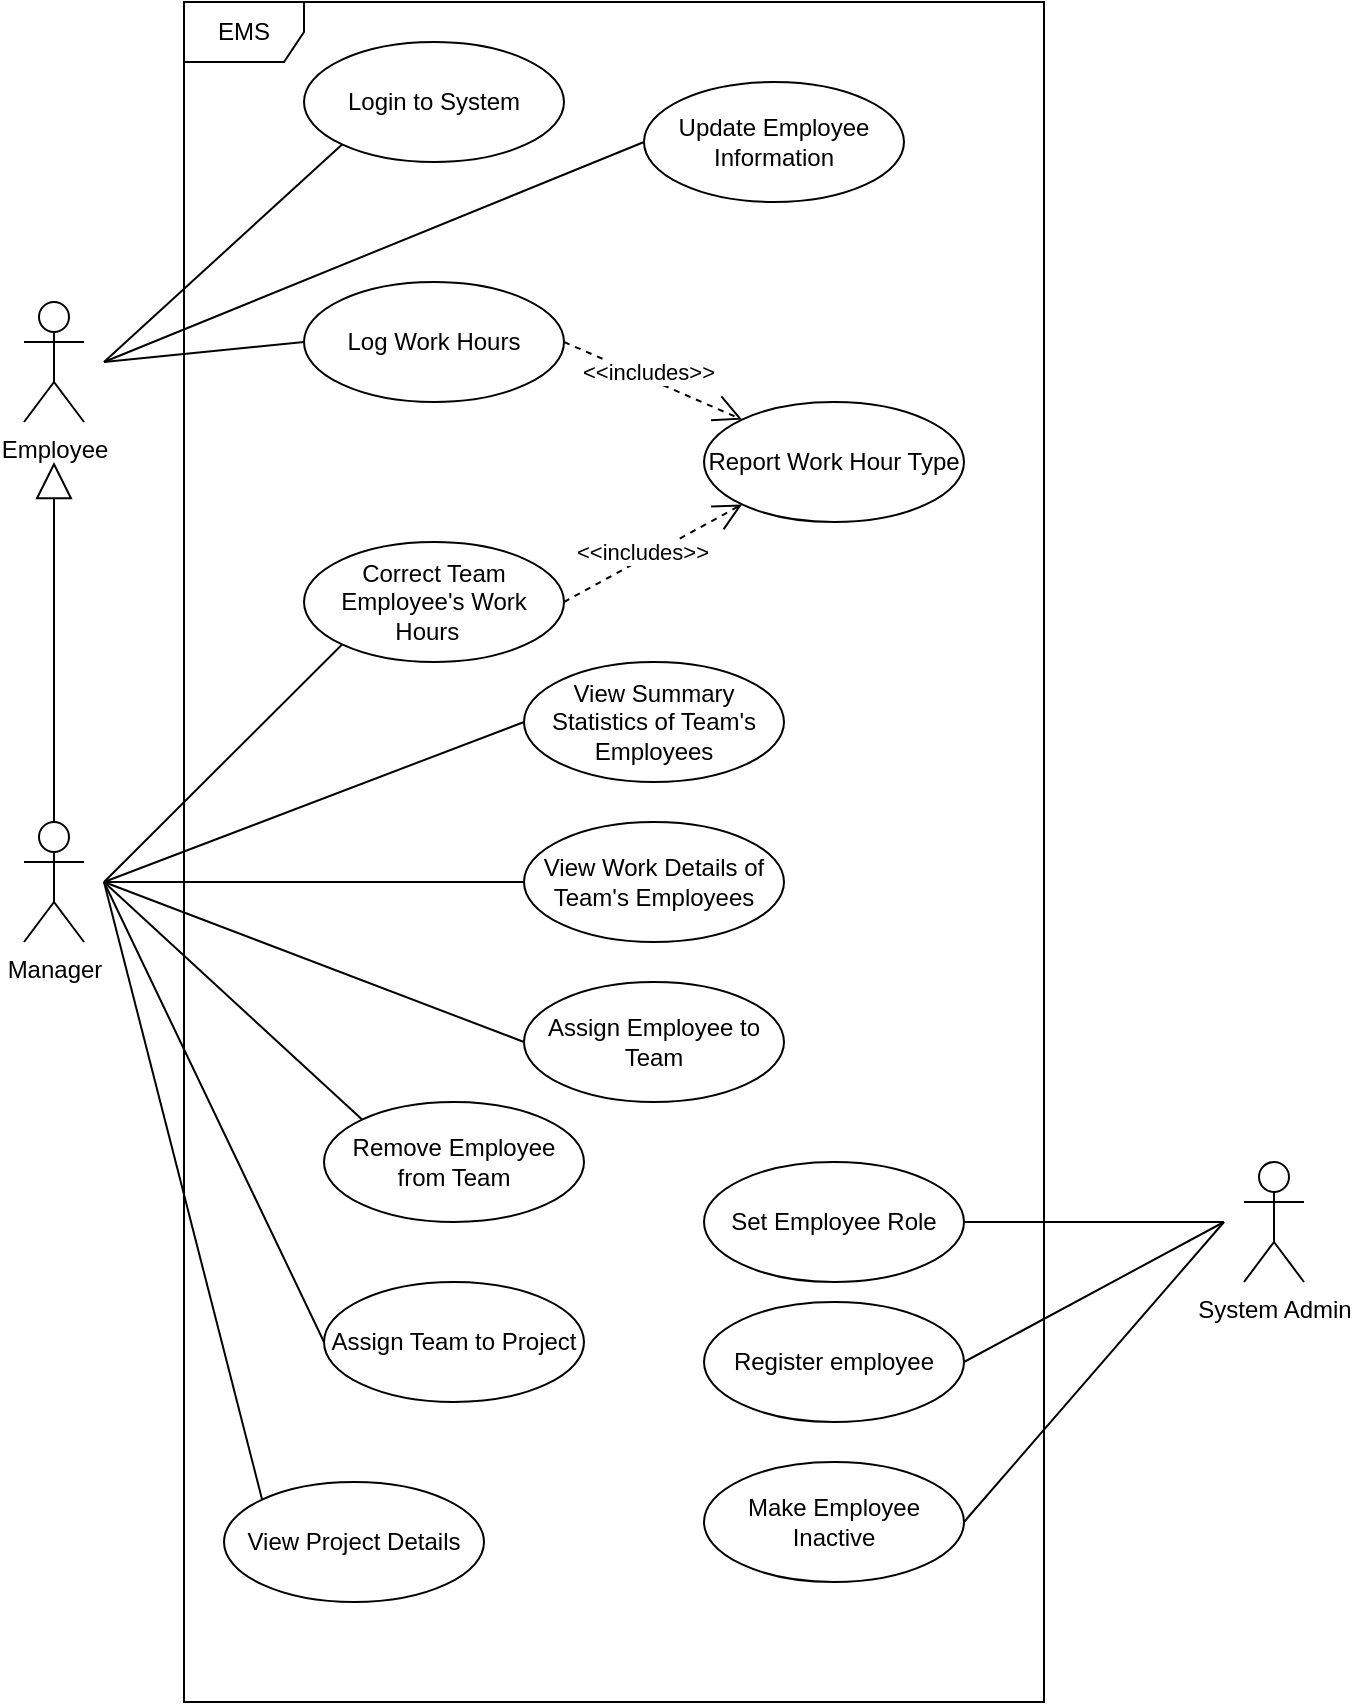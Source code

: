 <mxfile version="20.5.1" type="device"><diagram id="zbnNdGW0LnisHM2MWogb" name="Page-1"><mxGraphModel dx="1422" dy="794" grid="1" gridSize="10" guides="1" tooltips="1" connect="1" arrows="1" fold="1" page="1" pageScale="1" pageWidth="850" pageHeight="1100" math="0" shadow="0"><root><mxCell id="0"/><mxCell id="1" parent="0"/><mxCell id="LAaBeZp6N3uQLCw5bnu8-38" value="EMS" style="shape=umlFrame;whiteSpace=wrap;html=1;" vertex="1" parent="1"><mxGeometry x="290" y="20" width="430" height="850" as="geometry"/></mxCell><mxCell id="LAaBeZp6N3uQLCw5bnu8-1" value="Employee" style="shape=umlActor;verticalLabelPosition=bottom;verticalAlign=top;html=1;outlineConnect=0;" vertex="1" parent="1"><mxGeometry x="210" y="170" width="30" height="60" as="geometry"/></mxCell><mxCell id="LAaBeZp6N3uQLCw5bnu8-2" value="Manager" style="shape=umlActor;verticalLabelPosition=bottom;verticalAlign=top;html=1;outlineConnect=0;" vertex="1" parent="1"><mxGeometry x="210" y="430" width="30" height="60" as="geometry"/></mxCell><mxCell id="LAaBeZp6N3uQLCw5bnu8-3" value="System Admin" style="shape=umlActor;verticalLabelPosition=bottom;verticalAlign=top;html=1;outlineConnect=0;" vertex="1" parent="1"><mxGeometry x="820" y="600" width="30" height="60" as="geometry"/></mxCell><mxCell id="LAaBeZp6N3uQLCw5bnu8-5" value="Register employee" style="ellipse;whiteSpace=wrap;html=1;" vertex="1" parent="1"><mxGeometry x="550" y="670" width="130" height="60" as="geometry"/></mxCell><mxCell id="LAaBeZp6N3uQLCw5bnu8-6" value="" style="endArrow=block;endSize=16;endFill=0;html=1;rounded=0;exitX=0.5;exitY=0;exitDx=0;exitDy=0;exitPerimeter=0;" edge="1" parent="1" source="LAaBeZp6N3uQLCw5bnu8-2"><mxGeometry width="160" relative="1" as="geometry"><mxPoint x="310" y="410" as="sourcePoint"/><mxPoint x="225" y="250" as="targetPoint"/></mxGeometry></mxCell><mxCell id="LAaBeZp6N3uQLCw5bnu8-9" value="" style="endArrow=none;html=1;rounded=0;exitX=1;exitY=0.5;exitDx=0;exitDy=0;" edge="1" parent="1" source="LAaBeZp6N3uQLCw5bnu8-5"><mxGeometry width="50" height="50" relative="1" as="geometry"><mxPoint x="730" y="700" as="sourcePoint"/><mxPoint x="810" y="630" as="targetPoint"/></mxGeometry></mxCell><mxCell id="LAaBeZp6N3uQLCw5bnu8-10" value="Set Employee Role" style="ellipse;whiteSpace=wrap;html=1;" vertex="1" parent="1"><mxGeometry x="550" y="600" width="130" height="60" as="geometry"/></mxCell><mxCell id="LAaBeZp6N3uQLCw5bnu8-11" value="" style="endArrow=none;html=1;rounded=0;exitX=1;exitY=0.5;exitDx=0;exitDy=0;" edge="1" parent="1" source="LAaBeZp6N3uQLCw5bnu8-10"><mxGeometry width="50" height="50" relative="1" as="geometry"><mxPoint x="730" y="630" as="sourcePoint"/><mxPoint x="810" y="630" as="targetPoint"/></mxGeometry></mxCell><mxCell id="LAaBeZp6N3uQLCw5bnu8-12" value="Assign Employee to Team" style="ellipse;whiteSpace=wrap;html=1;" vertex="1" parent="1"><mxGeometry x="460" y="510" width="130" height="60" as="geometry"/></mxCell><mxCell id="LAaBeZp6N3uQLCw5bnu8-13" value="" style="endArrow=none;html=1;rounded=0;exitX=0;exitY=0.5;exitDx=0;exitDy=0;" edge="1" parent="1" source="LAaBeZp6N3uQLCw5bnu8-12"><mxGeometry width="50" height="50" relative="1" as="geometry"><mxPoint x="430" y="540" as="sourcePoint"/><mxPoint x="250" y="460" as="targetPoint"/></mxGeometry></mxCell><mxCell id="LAaBeZp6N3uQLCw5bnu8-14" value="Remove Employee from Team" style="ellipse;whiteSpace=wrap;html=1;" vertex="1" parent="1"><mxGeometry x="360" y="570" width="130" height="60" as="geometry"/></mxCell><mxCell id="LAaBeZp6N3uQLCw5bnu8-15" value="" style="endArrow=none;html=1;rounded=0;exitX=0;exitY=0;exitDx=0;exitDy=0;" edge="1" parent="1" source="LAaBeZp6N3uQLCw5bnu8-14"><mxGeometry width="50" height="50" relative="1" as="geometry"><mxPoint x="320" y="630" as="sourcePoint"/><mxPoint x="250" y="460" as="targetPoint"/></mxGeometry></mxCell><mxCell id="LAaBeZp6N3uQLCw5bnu8-16" value="Make Employee Inactive" style="ellipse;whiteSpace=wrap;html=1;" vertex="1" parent="1"><mxGeometry x="550" y="750" width="130" height="60" as="geometry"/></mxCell><mxCell id="LAaBeZp6N3uQLCw5bnu8-17" value="" style="endArrow=none;html=1;rounded=0;exitX=1;exitY=0.5;exitDx=0;exitDy=0;" edge="1" parent="1" source="LAaBeZp6N3uQLCw5bnu8-16"><mxGeometry width="50" height="50" relative="1" as="geometry"><mxPoint x="730" y="780" as="sourcePoint"/><mxPoint x="810" y="630" as="targetPoint"/></mxGeometry></mxCell><mxCell id="LAaBeZp6N3uQLCw5bnu8-18" value="Update Employee Information" style="ellipse;whiteSpace=wrap;html=1;" vertex="1" parent="1"><mxGeometry x="520" y="60" width="130" height="60" as="geometry"/></mxCell><mxCell id="LAaBeZp6N3uQLCw5bnu8-19" value="" style="endArrow=none;html=1;rounded=0;exitX=0;exitY=0.5;exitDx=0;exitDy=0;" edge="1" parent="1" source="LAaBeZp6N3uQLCw5bnu8-18"><mxGeometry width="50" height="50" relative="1" as="geometry"><mxPoint x="490" y="90" as="sourcePoint"/><mxPoint x="250" y="200" as="targetPoint"/></mxGeometry></mxCell><mxCell id="LAaBeZp6N3uQLCw5bnu8-20" value="Log Work Hours" style="ellipse;whiteSpace=wrap;html=1;" vertex="1" parent="1"><mxGeometry x="350" y="160" width="130" height="60" as="geometry"/></mxCell><mxCell id="LAaBeZp6N3uQLCw5bnu8-21" value="" style="endArrow=none;html=1;rounded=0;exitX=0;exitY=0.5;exitDx=0;exitDy=0;" edge="1" parent="1" source="LAaBeZp6N3uQLCw5bnu8-20"><mxGeometry width="50" height="50" relative="1" as="geometry"><mxPoint x="320" y="190" as="sourcePoint"/><mxPoint x="250" y="200" as="targetPoint"/></mxGeometry></mxCell><mxCell id="LAaBeZp6N3uQLCw5bnu8-22" value="View Work Details of Team's Employees" style="ellipse;whiteSpace=wrap;html=1;" vertex="1" parent="1"><mxGeometry x="460" y="430" width="130" height="60" as="geometry"/></mxCell><mxCell id="LAaBeZp6N3uQLCw5bnu8-23" value="" style="endArrow=none;html=1;rounded=0;exitX=0;exitY=0.5;exitDx=0;exitDy=0;" edge="1" parent="1" source="LAaBeZp6N3uQLCw5bnu8-22"><mxGeometry width="50" height="50" relative="1" as="geometry"><mxPoint x="430" y="460" as="sourcePoint"/><mxPoint x="250" y="460" as="targetPoint"/></mxGeometry></mxCell><mxCell id="LAaBeZp6N3uQLCw5bnu8-24" value="View Summary Statistics of Team's Employees" style="ellipse;whiteSpace=wrap;html=1;" vertex="1" parent="1"><mxGeometry x="460" y="350" width="130" height="60" as="geometry"/></mxCell><mxCell id="LAaBeZp6N3uQLCw5bnu8-25" value="" style="endArrow=none;html=1;rounded=0;exitX=0;exitY=0.5;exitDx=0;exitDy=0;" edge="1" parent="1" source="LAaBeZp6N3uQLCw5bnu8-24"><mxGeometry width="50" height="50" relative="1" as="geometry"><mxPoint x="430" y="380" as="sourcePoint"/><mxPoint x="250" y="460" as="targetPoint"/></mxGeometry></mxCell><mxCell id="LAaBeZp6N3uQLCw5bnu8-26" value="Report Work Hour Type" style="ellipse;whiteSpace=wrap;html=1;" vertex="1" parent="1"><mxGeometry x="550" y="220" width="130" height="60" as="geometry"/></mxCell><mxCell id="LAaBeZp6N3uQLCw5bnu8-27" value="&amp;lt;&amp;lt;includes&amp;gt;&amp;gt;" style="endArrow=open;endSize=12;dashed=1;html=1;rounded=0;exitX=1;exitY=0.5;exitDx=0;exitDy=0;entryX=0;entryY=0;entryDx=0;entryDy=0;" edge="1" parent="1" source="LAaBeZp6N3uQLCw5bnu8-20" target="LAaBeZp6N3uQLCw5bnu8-26"><mxGeometry x="-0.082" y="3" width="160" relative="1" as="geometry"><mxPoint x="340" y="390" as="sourcePoint"/><mxPoint x="540" y="250" as="targetPoint"/><mxPoint as="offset"/></mxGeometry></mxCell><mxCell id="LAaBeZp6N3uQLCw5bnu8-28" value="Correct Team Employee's Work Hours&amp;nbsp;&amp;nbsp;" style="ellipse;whiteSpace=wrap;html=1;" vertex="1" parent="1"><mxGeometry x="350" y="290" width="130" height="60" as="geometry"/></mxCell><mxCell id="LAaBeZp6N3uQLCw5bnu8-29" value="&amp;lt;&amp;lt;includes&amp;gt;&amp;gt;" style="endArrow=open;endSize=12;dashed=1;html=1;rounded=0;exitX=1;exitY=0.5;exitDx=0;exitDy=0;entryX=0;entryY=1;entryDx=0;entryDy=0;" edge="1" parent="1" source="LAaBeZp6N3uQLCw5bnu8-28" target="LAaBeZp6N3uQLCw5bnu8-26"><mxGeometry x="-0.082" y="3" width="160" relative="1" as="geometry"><mxPoint x="500" y="200" as="sourcePoint"/><mxPoint x="655" y="240" as="targetPoint"/><mxPoint as="offset"/></mxGeometry></mxCell><mxCell id="LAaBeZp6N3uQLCw5bnu8-30" value="" style="endArrow=none;html=1;rounded=0;exitX=0;exitY=1;exitDx=0;exitDy=0;" edge="1" parent="1" source="LAaBeZp6N3uQLCw5bnu8-28"><mxGeometry width="50" height="50" relative="1" as="geometry"><mxPoint x="385" y="350" as="sourcePoint"/><mxPoint x="250" y="460" as="targetPoint"/></mxGeometry></mxCell><mxCell id="LAaBeZp6N3uQLCw5bnu8-31" value="Assign Team to Project" style="ellipse;whiteSpace=wrap;html=1;" vertex="1" parent="1"><mxGeometry x="360" y="660" width="130" height="60" as="geometry"/></mxCell><mxCell id="LAaBeZp6N3uQLCw5bnu8-32" value="View Project Details" style="ellipse;whiteSpace=wrap;html=1;" vertex="1" parent="1"><mxGeometry x="310" y="760" width="130" height="60" as="geometry"/></mxCell><mxCell id="LAaBeZp6N3uQLCw5bnu8-33" value="" style="endArrow=none;html=1;rounded=0;exitX=0;exitY=0.5;exitDx=0;exitDy=0;" edge="1" parent="1" source="LAaBeZp6N3uQLCw5bnu8-31"><mxGeometry width="50" height="50" relative="1" as="geometry"><mxPoint x="320" y="700" as="sourcePoint"/><mxPoint x="250" y="460" as="targetPoint"/></mxGeometry></mxCell><mxCell id="LAaBeZp6N3uQLCw5bnu8-34" value="" style="endArrow=none;html=1;rounded=0;exitX=0;exitY=0;exitDx=0;exitDy=0;" edge="1" parent="1" source="LAaBeZp6N3uQLCw5bnu8-32"><mxGeometry width="50" height="50" relative="1" as="geometry"><mxPoint x="320" y="780" as="sourcePoint"/><mxPoint x="250" y="460" as="targetPoint"/></mxGeometry></mxCell><mxCell id="LAaBeZp6N3uQLCw5bnu8-36" value="Login to System" style="ellipse;whiteSpace=wrap;html=1;" vertex="1" parent="1"><mxGeometry x="350" y="40" width="130" height="60" as="geometry"/></mxCell><mxCell id="LAaBeZp6N3uQLCw5bnu8-37" value="" style="endArrow=none;html=1;rounded=0;exitX=0;exitY=1;exitDx=0;exitDy=0;" edge="1" parent="1" source="LAaBeZp6N3uQLCw5bnu8-36"><mxGeometry width="50" height="50" relative="1" as="geometry"><mxPoint x="339.038" y="91.213" as="sourcePoint"/><mxPoint x="250" y="200" as="targetPoint"/></mxGeometry></mxCell></root></mxGraphModel></diagram></mxfile>